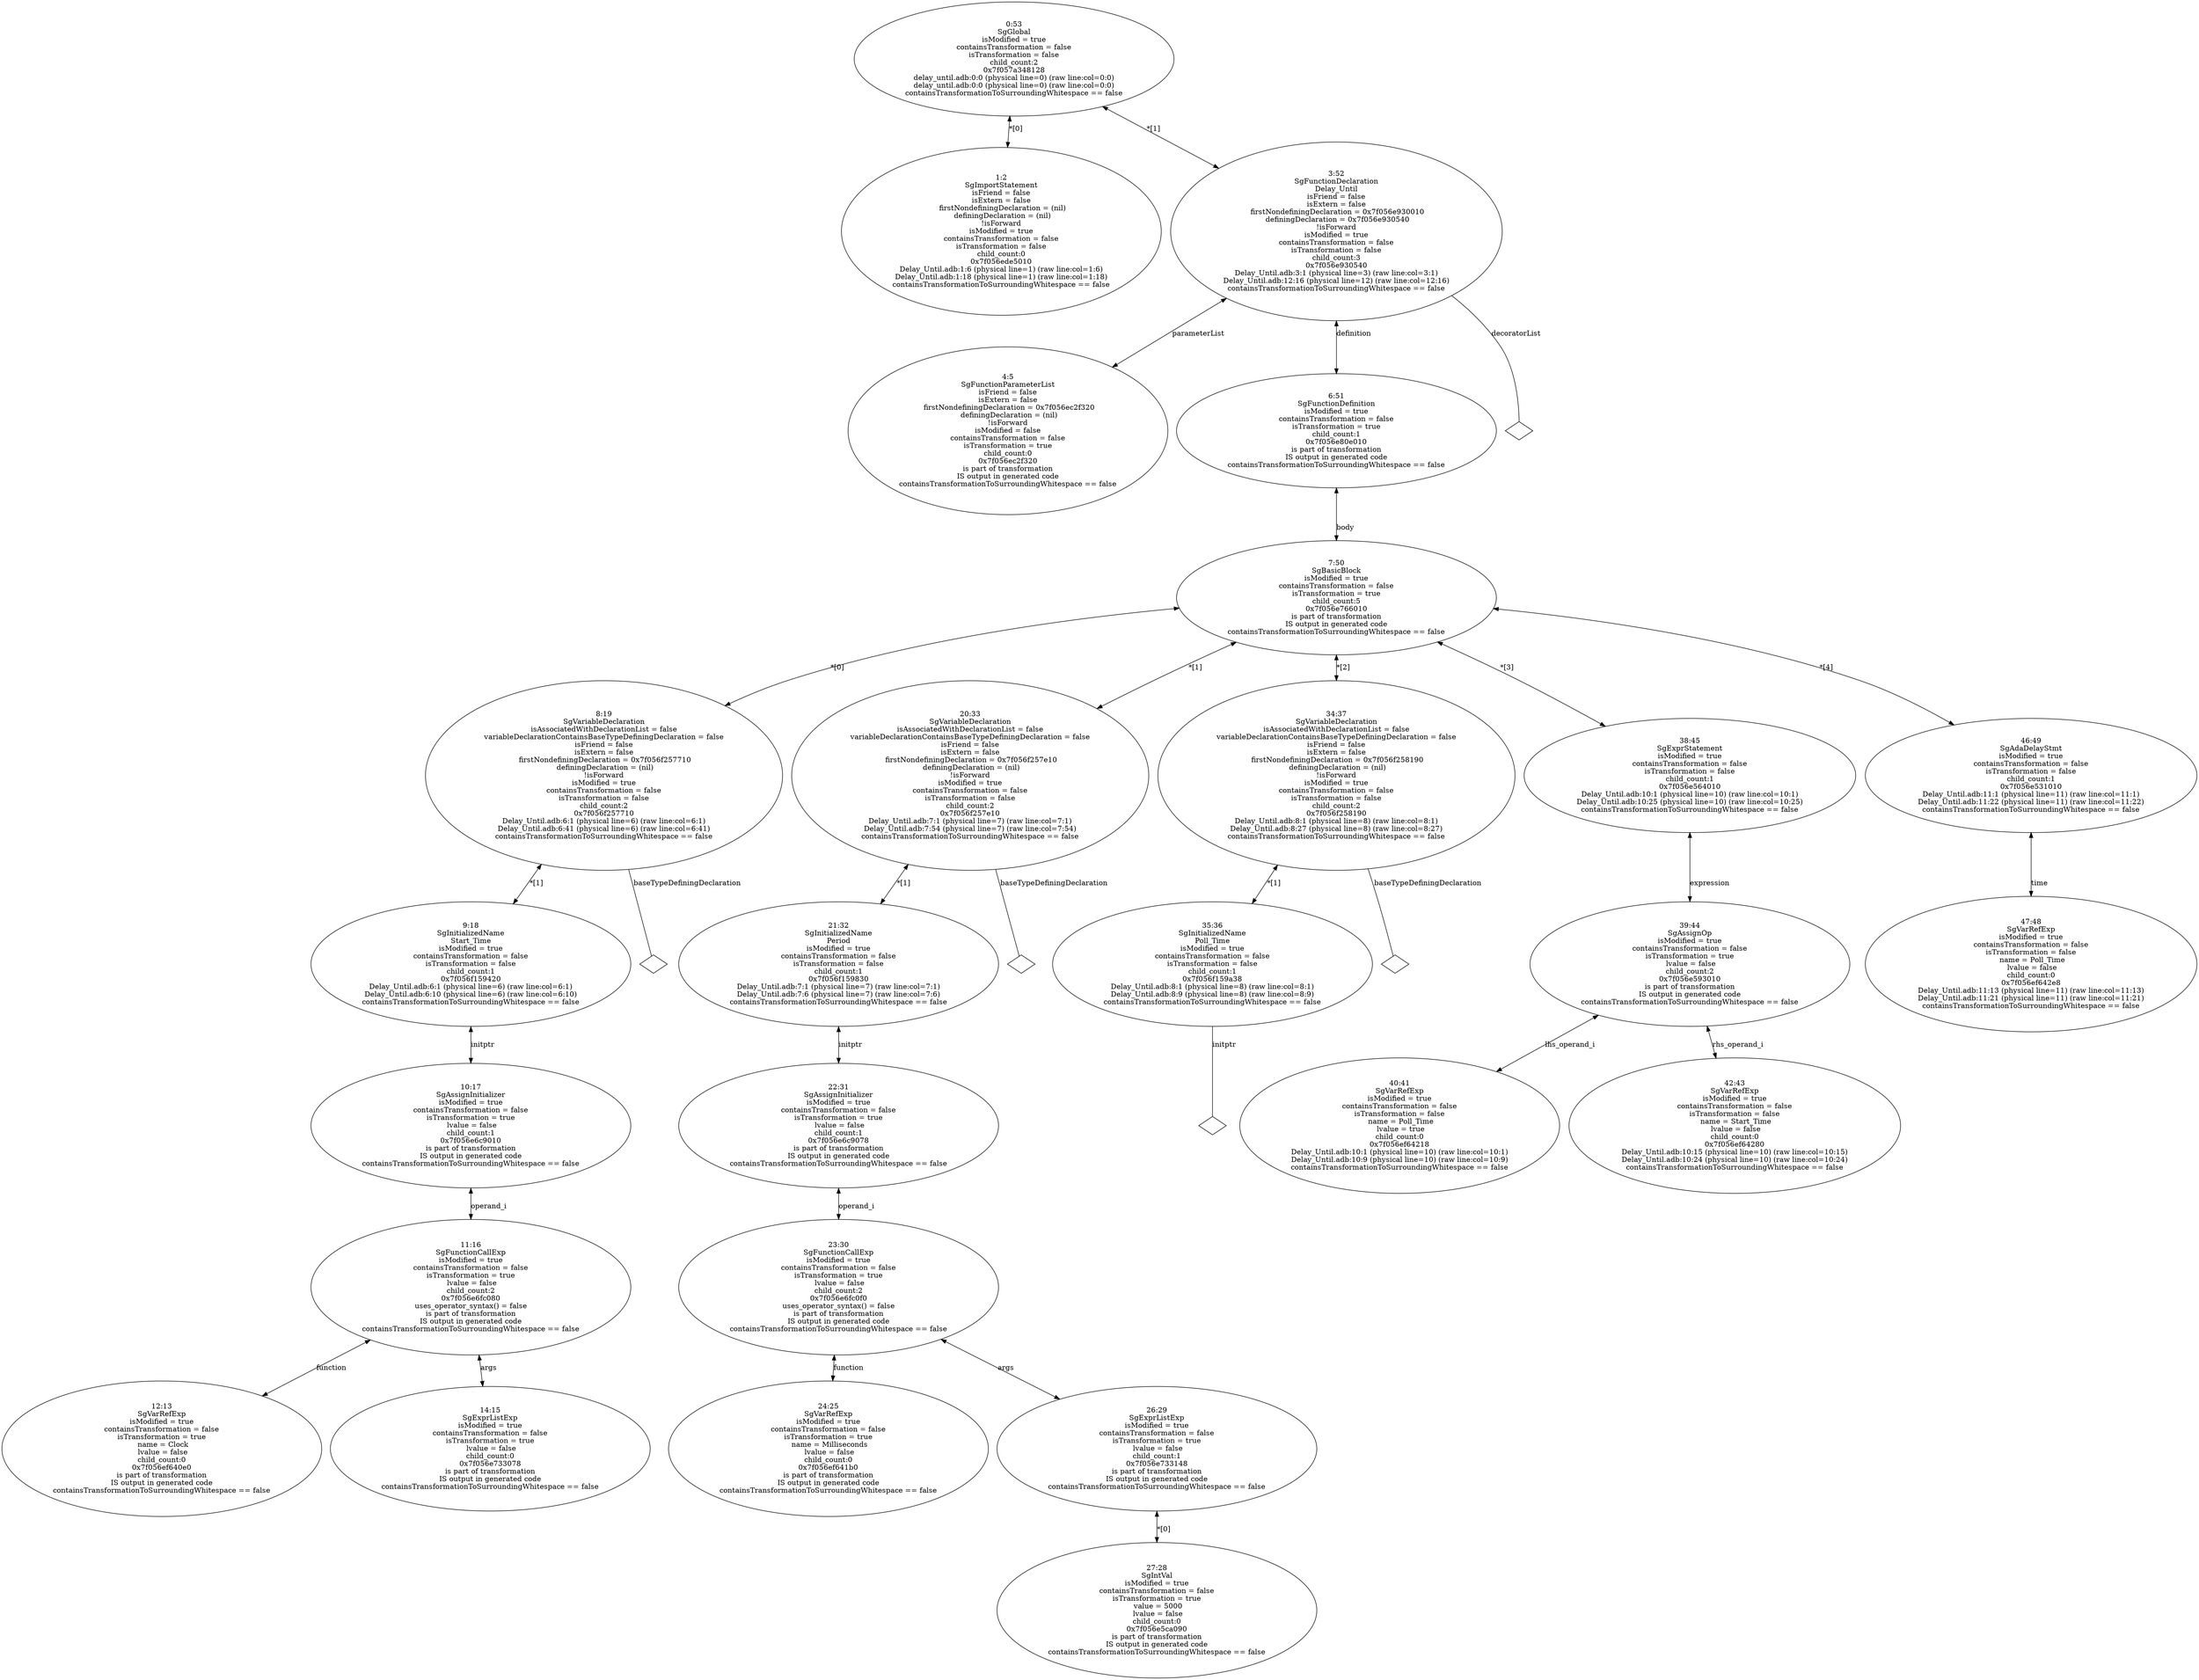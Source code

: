 digraph "G./delay_until_rose.dot" {
"0x7f056ede5010"[label="1:2\nSgImportStatement\n isFriend = false \n isExtern = false \n firstNondefiningDeclaration = (nil)\n definingDeclaration = (nil)\n!isForward\nisModified = true\ncontainsTransformation = false\nisTransformation = false\nchild_count:0\n0x7f056ede5010\nDelay_Until.adb:1:6 (physical line=1) (raw line:col=1:6)\nDelay_Until.adb:1:18 (physical line=1) (raw line:col=1:18)\ncontainsTransformationToSurroundingWhitespace == false\n" ];
"0x7f056ec2f320"[label="4:5\nSgFunctionParameterList\n isFriend = false \n isExtern = false \n firstNondefiningDeclaration = 0x7f056ec2f320\n definingDeclaration = (nil)\n!isForward\nisModified = false\ncontainsTransformation = false\nisTransformation = true\nchild_count:0\n0x7f056ec2f320\nis part of transformation\nIS output in generated code\ncontainsTransformationToSurroundingWhitespace == false\n" ];
"0x7f056ef640e0"[label="12:13\nSgVarRefExp\nisModified = true\ncontainsTransformation = false\nisTransformation = true\n name = Clock\n lvalue = false\nchild_count:0\n0x7f056ef640e0\nis part of transformation\nIS output in generated code\ncontainsTransformationToSurroundingWhitespace == false\n" ];
"0x7f056e733078"[label="14:15\nSgExprListExp\nisModified = true\ncontainsTransformation = false\nisTransformation = true\n lvalue = false\nchild_count:0\n0x7f056e733078\nis part of transformation\nIS output in generated code\ncontainsTransformationToSurroundingWhitespace == false\n" ];
"0x7f056e6fc080"[label="11:16\nSgFunctionCallExp\nisModified = true\ncontainsTransformation = false\nisTransformation = true\n lvalue = false\nchild_count:2\n0x7f056e6fc080\nuses_operator_syntax() = false\nis part of transformation\nIS output in generated code\ncontainsTransformationToSurroundingWhitespace == false\n" ];
"0x7f056e6fc080" -> "0x7f056ef640e0"[label="function" dir=both ];
"0x7f056e6fc080" -> "0x7f056e733078"[label="args" dir=both ];
"0x7f056e6c9010"[label="10:17\nSgAssignInitializer\nisModified = true\ncontainsTransformation = false\nisTransformation = true\n lvalue = false\nchild_count:1\n0x7f056e6c9010\nis part of transformation\nIS output in generated code\ncontainsTransformationToSurroundingWhitespace == false\n" ];
"0x7f056e6c9010" -> "0x7f056e6fc080"[label="operand_i" dir=both ];
"0x7f056f159420"[label="9:18\nSgInitializedName\nStart_Time\nisModified = true\ncontainsTransformation = false\nisTransformation = false\nchild_count:1\n0x7f056f159420\nDelay_Until.adb:6:1 (physical line=6) (raw line:col=6:1)\nDelay_Until.adb:6:10 (physical line=6) (raw line:col=6:10)\ncontainsTransformationToSurroundingWhitespace == false\n" ];
"0x7f056f159420" -> "0x7f056e6c9010"[label="initptr" dir=both ];
"0x7f056f257710"[label="8:19\nSgVariableDeclaration\n isAssociatedWithDeclarationList = false \n variableDeclarationContainsBaseTypeDefiningDeclaration = false \n isFriend = false \n isExtern = false \n firstNondefiningDeclaration = 0x7f056f257710\n definingDeclaration = (nil)\n!isForward\nisModified = true\ncontainsTransformation = false\nisTransformation = false\nchild_count:2\n0x7f056f257710\nDelay_Until.adb:6:1 (physical line=6) (raw line:col=6:1)\nDelay_Until.adb:6:41 (physical line=6) (raw line:col=6:41)\ncontainsTransformationToSurroundingWhitespace == false\n" ];
"0x7f056f257710" -> "0x7f056f257710__baseTypeDefiningDeclaration__null"[label="baseTypeDefiningDeclaration" dir=none ];
"0x7f056f257710__baseTypeDefiningDeclaration__null"[label="" shape=diamond ];
"0x7f056f257710" -> "0x7f056f159420"[label="*[1]" dir=both ];
"0x7f056ef641b0"[label="24:25\nSgVarRefExp\nisModified = true\ncontainsTransformation = false\nisTransformation = true\n name = Milliseconds\n lvalue = false\nchild_count:0\n0x7f056ef641b0\nis part of transformation\nIS output in generated code\ncontainsTransformationToSurroundingWhitespace == false\n" ];
"0x7f056e5ca090"[label="27:28\nSgIntVal\nisModified = true\ncontainsTransformation = false\nisTransformation = true\n value = 5000\n lvalue = false\nchild_count:0\n0x7f056e5ca090\nis part of transformation\nIS output in generated code\ncontainsTransformationToSurroundingWhitespace == false\n" ];
"0x7f056e733148"[label="26:29\nSgExprListExp\nisModified = true\ncontainsTransformation = false\nisTransformation = true\n lvalue = false\nchild_count:1\n0x7f056e733148\nis part of transformation\nIS output in generated code\ncontainsTransformationToSurroundingWhitespace == false\n" ];
"0x7f056e733148" -> "0x7f056e5ca090"[label="*[0]" dir=both ];
"0x7f056e6fc0f0"[label="23:30\nSgFunctionCallExp\nisModified = true\ncontainsTransformation = false\nisTransformation = true\n lvalue = false\nchild_count:2\n0x7f056e6fc0f0\nuses_operator_syntax() = false\nis part of transformation\nIS output in generated code\ncontainsTransformationToSurroundingWhitespace == false\n" ];
"0x7f056e6fc0f0" -> "0x7f056ef641b0"[label="function" dir=both ];
"0x7f056e6fc0f0" -> "0x7f056e733148"[label="args" dir=both ];
"0x7f056e6c9078"[label="22:31\nSgAssignInitializer\nisModified = true\ncontainsTransformation = false\nisTransformation = true\n lvalue = false\nchild_count:1\n0x7f056e6c9078\nis part of transformation\nIS output in generated code\ncontainsTransformationToSurroundingWhitespace == false\n" ];
"0x7f056e6c9078" -> "0x7f056e6fc0f0"[label="operand_i" dir=both ];
"0x7f056f159830"[label="21:32\nSgInitializedName\nPeriod\nisModified = true\ncontainsTransformation = false\nisTransformation = false\nchild_count:1\n0x7f056f159830\nDelay_Until.adb:7:1 (physical line=7) (raw line:col=7:1)\nDelay_Until.adb:7:6 (physical line=7) (raw line:col=7:6)\ncontainsTransformationToSurroundingWhitespace == false\n" ];
"0x7f056f159830" -> "0x7f056e6c9078"[label="initptr" dir=both ];
"0x7f056f257e10"[label="20:33\nSgVariableDeclaration\n isAssociatedWithDeclarationList = false \n variableDeclarationContainsBaseTypeDefiningDeclaration = false \n isFriend = false \n isExtern = false \n firstNondefiningDeclaration = 0x7f056f257e10\n definingDeclaration = (nil)\n!isForward\nisModified = true\ncontainsTransformation = false\nisTransformation = false\nchild_count:2\n0x7f056f257e10\nDelay_Until.adb:7:1 (physical line=7) (raw line:col=7:1)\nDelay_Until.adb:7:54 (physical line=7) (raw line:col=7:54)\ncontainsTransformationToSurroundingWhitespace == false\n" ];
"0x7f056f257e10" -> "0x7f056f257e10__baseTypeDefiningDeclaration__null"[label="baseTypeDefiningDeclaration" dir=none ];
"0x7f056f257e10__baseTypeDefiningDeclaration__null"[label="" shape=diamond ];
"0x7f056f257e10" -> "0x7f056f159830"[label="*[1]" dir=both ];
"0x7f056f159a38"[label="35:36\nSgInitializedName\nPoll_Time\nisModified = true\ncontainsTransformation = false\nisTransformation = false\nchild_count:1\n0x7f056f159a38\nDelay_Until.adb:8:1 (physical line=8) (raw line:col=8:1)\nDelay_Until.adb:8:9 (physical line=8) (raw line:col=8:9)\ncontainsTransformationToSurroundingWhitespace == false\n" ];
"0x7f056f159a38" -> "0x7f056f159a38__initptr__null"[label="initptr" dir=none ];
"0x7f056f159a38__initptr__null"[label="" shape=diamond ];
"0x7f056f258190"[label="34:37\nSgVariableDeclaration\n isAssociatedWithDeclarationList = false \n variableDeclarationContainsBaseTypeDefiningDeclaration = false \n isFriend = false \n isExtern = false \n firstNondefiningDeclaration = 0x7f056f258190\n definingDeclaration = (nil)\n!isForward\nisModified = true\ncontainsTransformation = false\nisTransformation = false\nchild_count:2\n0x7f056f258190\nDelay_Until.adb:8:1 (physical line=8) (raw line:col=8:1)\nDelay_Until.adb:8:27 (physical line=8) (raw line:col=8:27)\ncontainsTransformationToSurroundingWhitespace == false\n" ];
"0x7f056f258190" -> "0x7f056f258190__baseTypeDefiningDeclaration__null"[label="baseTypeDefiningDeclaration" dir=none ];
"0x7f056f258190__baseTypeDefiningDeclaration__null"[label="" shape=diamond ];
"0x7f056f258190" -> "0x7f056f159a38"[label="*[1]" dir=both ];
"0x7f056ef64218"[label="40:41\nSgVarRefExp\nisModified = true\ncontainsTransformation = false\nisTransformation = false\n name = Poll_Time\n lvalue = true\nchild_count:0\n0x7f056ef64218\nDelay_Until.adb:10:1 (physical line=10) (raw line:col=10:1)\nDelay_Until.adb:10:9 (physical line=10) (raw line:col=10:9)\ncontainsTransformationToSurroundingWhitespace == false\n" ];
"0x7f056ef64280"[label="42:43\nSgVarRefExp\nisModified = true\ncontainsTransformation = false\nisTransformation = false\n name = Start_Time\n lvalue = false\nchild_count:0\n0x7f056ef64280\nDelay_Until.adb:10:15 (physical line=10) (raw line:col=10:15)\nDelay_Until.adb:10:24 (physical line=10) (raw line:col=10:24)\ncontainsTransformationToSurroundingWhitespace == false\n" ];
"0x7f056e593010"[label="39:44\nSgAssignOp\nisModified = true\ncontainsTransformation = false\nisTransformation = true\n lvalue = false\nchild_count:2\n0x7f056e593010\nis part of transformation\nIS output in generated code\ncontainsTransformationToSurroundingWhitespace == false\n" ];
"0x7f056e593010" -> "0x7f056ef64218"[label="lhs_operand_i" dir=both ];
"0x7f056e593010" -> "0x7f056ef64280"[label="rhs_operand_i" dir=both ];
"0x7f056e564010"[label="38:45\nSgExprStatement\nisModified = true\ncontainsTransformation = false\nisTransformation = false\nchild_count:1\n0x7f056e564010\nDelay_Until.adb:10:1 (physical line=10) (raw line:col=10:1)\nDelay_Until.adb:10:25 (physical line=10) (raw line:col=10:25)\ncontainsTransformationToSurroundingWhitespace == false\n" ];
"0x7f056e564010" -> "0x7f056e593010"[label="expression" dir=both ];
"0x7f056ef642e8"[label="47:48\nSgVarRefExp\nisModified = true\ncontainsTransformation = false\nisTransformation = false\n name = Poll_Time\n lvalue = false\nchild_count:0\n0x7f056ef642e8\nDelay_Until.adb:11:13 (physical line=11) (raw line:col=11:13)\nDelay_Until.adb:11:21 (physical line=11) (raw line:col=11:21)\ncontainsTransformationToSurroundingWhitespace == false\n" ];
"0x7f056e531010"[label="46:49\nSgAdaDelayStmt\nisModified = true\ncontainsTransformation = false\nisTransformation = false\nchild_count:1\n0x7f056e531010\nDelay_Until.adb:11:1 (physical line=11) (raw line:col=11:1)\nDelay_Until.adb:11:22 (physical line=11) (raw line:col=11:22)\ncontainsTransformationToSurroundingWhitespace == false\n" ];
"0x7f056e531010" -> "0x7f056ef642e8"[label="time" dir=both ];
"0x7f056e766010"[label="7:50\nSgBasicBlock\nisModified = true\ncontainsTransformation = false\nisTransformation = true\nchild_count:5\n0x7f056e766010\nis part of transformation\nIS output in generated code\ncontainsTransformationToSurroundingWhitespace == false\n" ];
"0x7f056e766010" -> "0x7f056f257710"[label="*[0]" dir=both ];
"0x7f056e766010" -> "0x7f056f257e10"[label="*[1]" dir=both ];
"0x7f056e766010" -> "0x7f056f258190"[label="*[2]" dir=both ];
"0x7f056e766010" -> "0x7f056e564010"[label="*[3]" dir=both ];
"0x7f056e766010" -> "0x7f056e531010"[label="*[4]" dir=both ];
"0x7f056e80e010"[label="6:51\nSgFunctionDefinition\nisModified = true\ncontainsTransformation = false\nisTransformation = true\nchild_count:1\n0x7f056e80e010\nis part of transformation\nIS output in generated code\ncontainsTransformationToSurroundingWhitespace == false\n" ];
"0x7f056e80e010" -> "0x7f056e766010"[label="body" dir=both ];
"0x7f056e930540"[label="3:52\nSgFunctionDeclaration\nDelay_Until\n isFriend = false \n isExtern = false \n firstNondefiningDeclaration = 0x7f056e930010\n definingDeclaration = 0x7f056e930540\n!isForward\nisModified = true\ncontainsTransformation = false\nisTransformation = false\nchild_count:3\n0x7f056e930540\nDelay_Until.adb:3:1 (physical line=3) (raw line:col=3:1)\nDelay_Until.adb:12:16 (physical line=12) (raw line:col=12:16)\ncontainsTransformationToSurroundingWhitespace == false\n" ];
"0x7f056e930540" -> "0x7f056ec2f320"[label="parameterList" dir=both ];
"0x7f056e930540" -> "0x7f056e930540__decoratorList__null"[label="decoratorList" dir=none ];
"0x7f056e930540__decoratorList__null"[label="" shape=diamond ];
"0x7f056e930540" -> "0x7f056e80e010"[label="definition" dir=both ];
"0x7f057a348128"[label="0:53\nSgGlobal\nisModified = true\ncontainsTransformation = false\nisTransformation = false\nchild_count:2\n0x7f057a348128\ndelay_until.adb:0:0 (physical line=0) (raw line:col=0:0)\ndelay_until.adb:0:0 (physical line=0) (raw line:col=0:0)\ncontainsTransformationToSurroundingWhitespace == false\n" ];
"0x7f057a348128" -> "0x7f056ede5010"[label="*[0]" dir=both ];
"0x7f057a348128" -> "0x7f056e930540"[label="*[1]" dir=both ];
}
